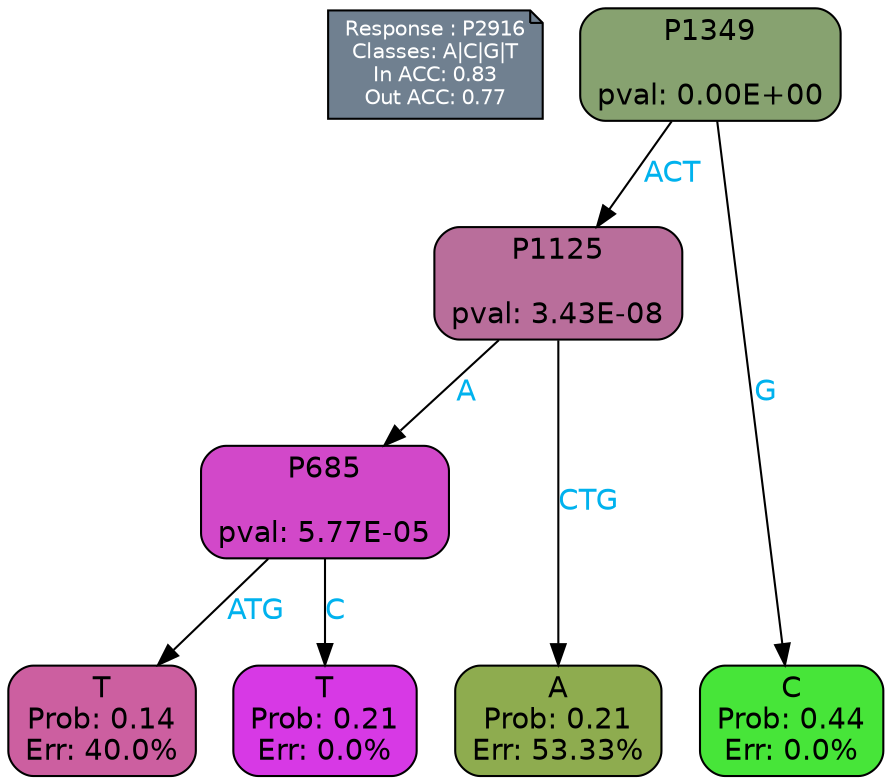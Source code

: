 digraph Tree {
node [shape=box, style="filled, rounded", color="black", fontname=helvetica] ;
graph [ranksep=equally, splines=polylines, bgcolor=transparent, dpi=600] ;
edge [fontname=helvetica] ;
LEGEND [label="Response : P2916
Classes: A|C|G|T
In ACC: 0.83
Out ACC: 0.77
",shape=note,align=left,style=filled,fillcolor="slategray",fontcolor="white",fontsize=10];1 [label="P1349

pval: 0.00E+00", fillcolor="#87a270"] ;
2 [label="P1125

pval: 3.43E-08", fillcolor="#b96e9b"] ;
3 [label="P685

pval: 5.77E-05", fillcolor="#d248c9"] ;
4 [label="T
Prob: 0.14
Err: 40.0%", fillcolor="#cc5fa0"] ;
5 [label="T
Prob: 0.21
Err: 0.0%", fillcolor="#d739e5"] ;
6 [label="A
Prob: 0.21
Err: 53.33%", fillcolor="#8eac4f"] ;
7 [label="C
Prob: 0.44
Err: 0.0%", fillcolor="#47e539"] ;
1 -> 2 [label="ACT",fontcolor=deepskyblue2] ;
1 -> 7 [label="G",fontcolor=deepskyblue2] ;
2 -> 3 [label="A",fontcolor=deepskyblue2] ;
2 -> 6 [label="CTG",fontcolor=deepskyblue2] ;
3 -> 4 [label="ATG",fontcolor=deepskyblue2] ;
3 -> 5 [label="C",fontcolor=deepskyblue2] ;
{rank = same; 4;5;6;7;}{rank = same; LEGEND;1;}}